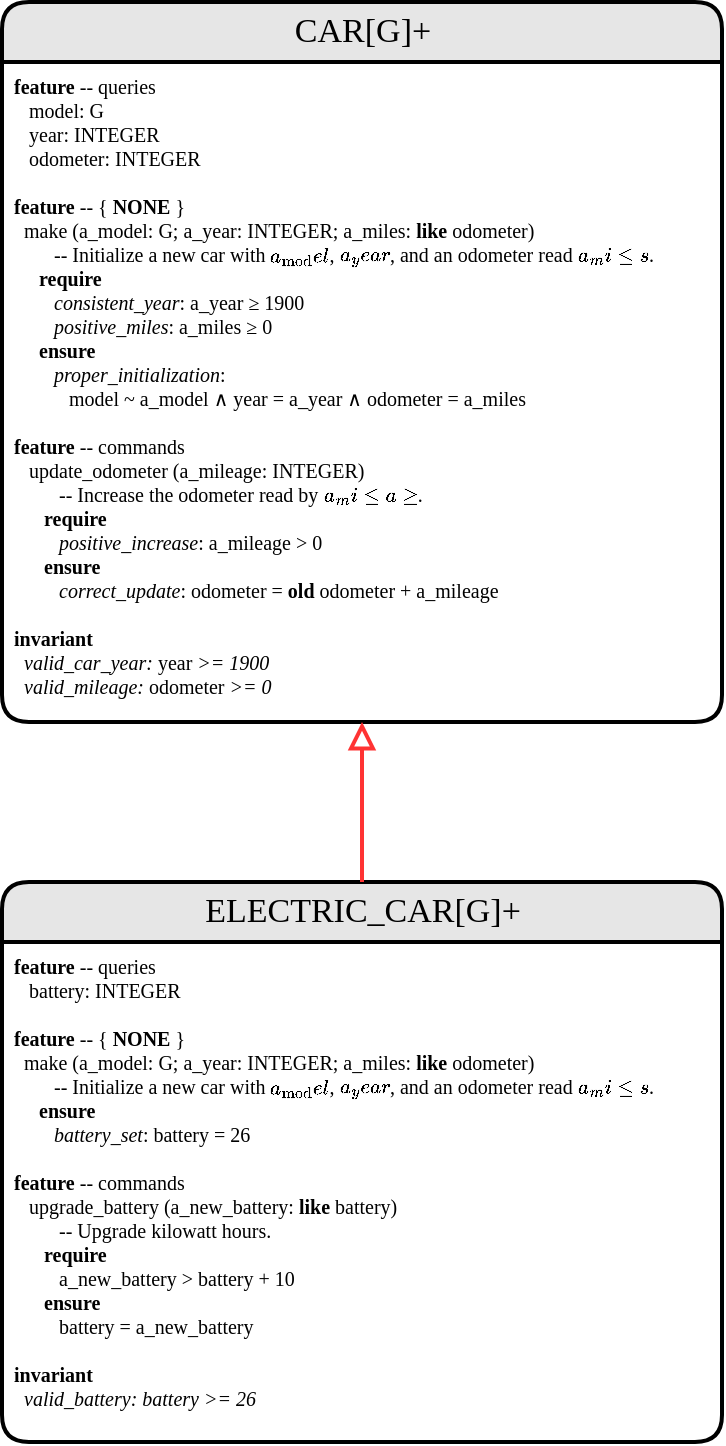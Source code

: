 <mxfile version="13.2.4"><diagram id="MZLxTZh8a52DbYzH9WBO" name="Page-1"><mxGraphModel dx="1563" dy="404" grid="1" gridSize="10" guides="1" tooltips="1" connect="1" arrows="1" fold="1" page="1" pageScale="1" pageWidth="850" pageHeight="1100" math="0" shadow="0"><root><mxCell id="0"/><mxCell id="1" parent="0"/><mxCell id="kDaVT_cIRZX92Hihhjsc-3" value="CAR[G]+" style="swimlane;html=1;childLayout=stackLayout;horizontal=1;startSize=30;horizontalStack=0;fillColor=#E6E6E6;fontColor=#000000;rounded=1;fontSize=17;fontStyle=0;strokeWidth=2;resizeParent=0;resizeLast=1;shadow=0;dashed=0;align=center;fontFamily=Verdena;" parent="1" vertex="1"><mxGeometry x="-820" y="30" width="360" height="360" as="geometry"/></mxCell><mxCell id="kDaVT_cIRZX92Hihhjsc-4" value="&lt;div&gt;&lt;b&gt;feature &lt;/b&gt;-- queries&lt;b&gt;&lt;br&gt;&lt;/b&gt;&lt;/div&gt;&lt;div&gt;&lt;b&gt;&amp;nbsp;&amp;nbsp; &lt;/b&gt;model: G&lt;/div&gt;&lt;div&gt;&lt;b&gt;&amp;nbsp;&amp;nbsp; &lt;/b&gt;year: INTEGER&lt;/div&gt;&lt;div&gt;&lt;b&gt;&amp;nbsp;&amp;nbsp; &lt;/b&gt;odometer: INTEGER&lt;/div&gt;&lt;div&gt;&lt;b&gt;&lt;br&gt;&lt;/b&gt;&lt;/div&gt;&lt;div&gt;&lt;b&gt;feature&lt;/b&gt; -- { &lt;b&gt;NONE&lt;/b&gt; }&lt;/div&gt;&lt;div&gt;&amp;nbsp; make (a_model: G; a_year: INTEGER; a_miles: &lt;b&gt;like&lt;/b&gt; odometer)&lt;/div&gt;&lt;div&gt;&amp;nbsp;&amp;nbsp;&amp;nbsp;&amp;nbsp;&amp;nbsp;&amp;nbsp;&amp;nbsp; -- Initialize a new car with `a_model`, `a_year`, and an odometer read `a_miles`.&lt;/div&gt;&lt;div&gt;&amp;nbsp;&amp;nbsp;&amp;nbsp;&amp;nbsp; &lt;b&gt;require&lt;/b&gt;&lt;/div&gt;&lt;div&gt;&lt;b&gt;&amp;nbsp;&amp;nbsp;&amp;nbsp;&amp;nbsp;&amp;nbsp;&amp;nbsp;&amp;nbsp; &lt;/b&gt;&lt;i&gt;consistent_year&lt;/i&gt;: a_year ≥ 1900&lt;/div&gt;&lt;div&gt;&amp;nbsp;&amp;nbsp;&amp;nbsp;&amp;nbsp;&amp;nbsp;&amp;nbsp;&amp;nbsp; &lt;i&gt;positive_miles&lt;/i&gt;: a_miles ≥ 0&lt;br&gt;&lt;b&gt;&lt;/b&gt;&lt;/div&gt;&lt;div&gt;&lt;b&gt;&amp;nbsp;&amp;nbsp;&amp;nbsp;&amp;nbsp; ensure&lt;/b&gt;&lt;br&gt;&amp;nbsp;&amp;nbsp;&amp;nbsp;&amp;nbsp;&amp;nbsp;&amp;nbsp;&amp;nbsp; &lt;i&gt;proper_initialization&lt;/i&gt;:&lt;br&gt;&amp;nbsp;&amp;nbsp;&amp;nbsp; &amp;nbsp;&amp;nbsp;&amp;nbsp; &amp;nbsp;&amp;nbsp; model ~ a_model ∧ year = a_year ∧ odometer = a_miles&lt;/div&gt;&lt;div&gt;&lt;br&gt;&lt;/div&gt;&lt;div&gt;&lt;b&gt;feature&lt;/b&gt; -- commands&lt;/div&gt;&lt;div&gt;&amp;nbsp;&amp;nbsp; update_odometer (a_mileage: INTEGER)&lt;/div&gt;&lt;div&gt;&amp;nbsp;&amp;nbsp;&amp;nbsp;&amp;nbsp;&amp;nbsp;&amp;nbsp;&amp;nbsp;&amp;nbsp; -- Increase the odometer read by `a_mileage`.&lt;/div&gt;&lt;div&gt;&amp;nbsp;&amp;nbsp;&amp;nbsp;&amp;nbsp;&amp;nbsp; &lt;b&gt;require&lt;/b&gt; &lt;i&gt;&lt;br&gt;&lt;/i&gt;&lt;/div&gt;&lt;div&gt;&lt;i&gt;&amp;nbsp;&amp;nbsp;&amp;nbsp;&amp;nbsp;&amp;nbsp;&amp;nbsp;&amp;nbsp;&amp;nbsp; positive_increase&lt;/i&gt;: a_mileage &amp;gt; 0&lt;/div&gt;&lt;div&gt;&amp;nbsp;&amp;nbsp;&amp;nbsp;&amp;nbsp;&amp;nbsp; &lt;b&gt;ensure&lt;/b&gt; &lt;br&gt;&lt;/div&gt;&lt;div&gt;&lt;i&gt;&amp;nbsp;&amp;nbsp;&amp;nbsp;&amp;nbsp;&amp;nbsp;&amp;nbsp;&amp;nbsp;&amp;nbsp; correct_update&lt;/i&gt;: odometer = &lt;b&gt;old&lt;/b&gt; odometer + a_mileage&lt;br&gt;&lt;/div&gt;&lt;div&gt;&lt;b&gt;&lt;br&gt;&lt;/b&gt;&lt;/div&gt;&lt;div&gt;&lt;b&gt;invariant&lt;/b&gt;&lt;br&gt;&lt;/div&gt;&amp;nbsp; &lt;i&gt;valid_car_year: &lt;/i&gt;year&lt;i&gt; &amp;gt;= 1900&lt;br&gt;&amp;nbsp; valid_mileage: &lt;/i&gt;odometer&lt;i&gt; &amp;gt;= 0&lt;/i&gt;" style="whiteSpace=wrap;html=1;align=left;strokeColor=none;fillColor=none;spacingLeft=4;fontSize=10;verticalAlign=top;resizable=0;rotatable=0;part=1;fontFamily=Verdena;" parent="kDaVT_cIRZX92Hihhjsc-3" vertex="1"><mxGeometry y="30" width="360" height="330" as="geometry"/></mxCell><mxCell id="o7Wxgm2NT6qU7y7n4ljt-2" value="ELECTRIC_CAR[G]+" style="swimlane;html=1;childLayout=stackLayout;horizontal=1;startSize=30;horizontalStack=0;fillColor=#E6E6E6;fontColor=#000000;rounded=1;fontSize=17;fontStyle=0;strokeWidth=2;resizeParent=0;resizeLast=1;shadow=0;dashed=0;align=center;fontFamily=Verdena;" vertex="1" parent="1"><mxGeometry x="-820" y="470" width="360" height="280" as="geometry"/></mxCell><mxCell id="o7Wxgm2NT6qU7y7n4ljt-3" value="&lt;div&gt;&lt;b&gt;feature &lt;/b&gt;-- queries&lt;b&gt;&lt;br&gt;&lt;/b&gt;&lt;/div&gt;&lt;div&gt;&lt;b&gt;&amp;nbsp;&amp;nbsp; &lt;/b&gt;battery: INTEGER&lt;/div&gt;&lt;div&gt;&lt;b&gt;&lt;br&gt;&lt;/b&gt;&lt;/div&gt;&lt;div&gt;&lt;b&gt;feature&lt;/b&gt; -- { &lt;b&gt;NONE&lt;/b&gt; }&lt;/div&gt;&lt;div&gt;&amp;nbsp; make (a_model: G; a_year: INTEGER; a_miles: &lt;b&gt;like&lt;/b&gt; odometer)&lt;/div&gt;&lt;div&gt;&amp;nbsp;&amp;nbsp;&amp;nbsp;&amp;nbsp;&amp;nbsp;&amp;nbsp;&amp;nbsp; -- Initialize a new car with `a_model`, `a_year`, and an odometer read `a_miles`.&lt;/div&gt;&lt;div&gt;&lt;b&gt;&amp;nbsp;&amp;nbsp;&amp;nbsp;&amp;nbsp; ensure&lt;/b&gt;&lt;br&gt;&amp;nbsp;&amp;nbsp;&amp;nbsp;&amp;nbsp;&amp;nbsp;&amp;nbsp;&amp;nbsp; &lt;i&gt;battery_set&lt;/i&gt;: battery = 26&lt;br&gt;&lt;/div&gt;&lt;div&gt;&lt;br&gt;&lt;/div&gt;&lt;div&gt;&lt;b&gt;feature&lt;/b&gt; -- commands&lt;/div&gt;&lt;div&gt;&amp;nbsp;&amp;nbsp; upgrade_battery (a_new_battery: &lt;b&gt;like&lt;/b&gt; battery)&lt;/div&gt;&lt;div&gt;&amp;nbsp;&amp;nbsp;&amp;nbsp;&amp;nbsp;&amp;nbsp;&amp;nbsp;&amp;nbsp;&amp;nbsp; -- Upgrade kilowatt hours.&lt;/div&gt;&lt;div&gt;&amp;nbsp;&amp;nbsp;&amp;nbsp;&amp;nbsp;&amp;nbsp; &lt;b&gt;require&lt;/b&gt; &lt;i&gt;&lt;br&gt;&lt;/i&gt;&lt;/div&gt;&lt;div&gt;&lt;i&gt;&amp;nbsp;&amp;nbsp;&amp;nbsp;&amp;nbsp;&amp;nbsp;&amp;nbsp;&amp;nbsp;&amp;nbsp; &lt;/i&gt;a_new_battery &amp;gt; battery + 10&lt;br&gt;&lt;/div&gt;&lt;div&gt;&amp;nbsp;&amp;nbsp;&amp;nbsp;&amp;nbsp;&amp;nbsp; &lt;b&gt;ensure&lt;/b&gt; &lt;br&gt;&lt;/div&gt;&lt;div&gt;&lt;i&gt;&amp;nbsp;&amp;nbsp;&amp;nbsp;&amp;nbsp;&amp;nbsp;&amp;nbsp;&amp;nbsp;&amp;nbsp; &lt;/i&gt;battery = a_new_battery&lt;br&gt;&lt;/div&gt;&lt;div&gt;&lt;b&gt;&lt;br&gt;&lt;/b&gt;&lt;/div&gt;&lt;div&gt;&lt;b&gt;invariant&lt;/b&gt;&lt;br&gt;&lt;/div&gt;&amp;nbsp; &lt;i&gt;valid_battery: battery&lt;/i&gt;&lt;i&gt; &amp;gt;= 26&lt;/i&gt;" style="whiteSpace=wrap;html=1;align=left;strokeColor=none;fillColor=none;spacingLeft=4;fontSize=10;verticalAlign=top;resizable=0;rotatable=0;part=1;fontFamily=Verdena;" vertex="1" parent="o7Wxgm2NT6qU7y7n4ljt-2"><mxGeometry y="30" width="360" height="250" as="geometry"/></mxCell><mxCell id="o7Wxgm2NT6qU7y7n4ljt-4" value="" style="endArrow=block;html=1;strokeColor=#FF3333;strokeWidth=2;endFill=0;endSize=9;exitX=0.5;exitY=0;exitDx=0;exitDy=0;entryX=0.5;entryY=1;entryDx=0;entryDy=0;" edge="1" parent="1" source="o7Wxgm2NT6qU7y7n4ljt-2" target="kDaVT_cIRZX92Hihhjsc-4"><mxGeometry width="50" height="50" relative="1" as="geometry"><mxPoint x="-740" y="480" as="sourcePoint"/><mxPoint x="-740" y="420" as="targetPoint"/></mxGeometry></mxCell></root></mxGraphModel></diagram></mxfile>